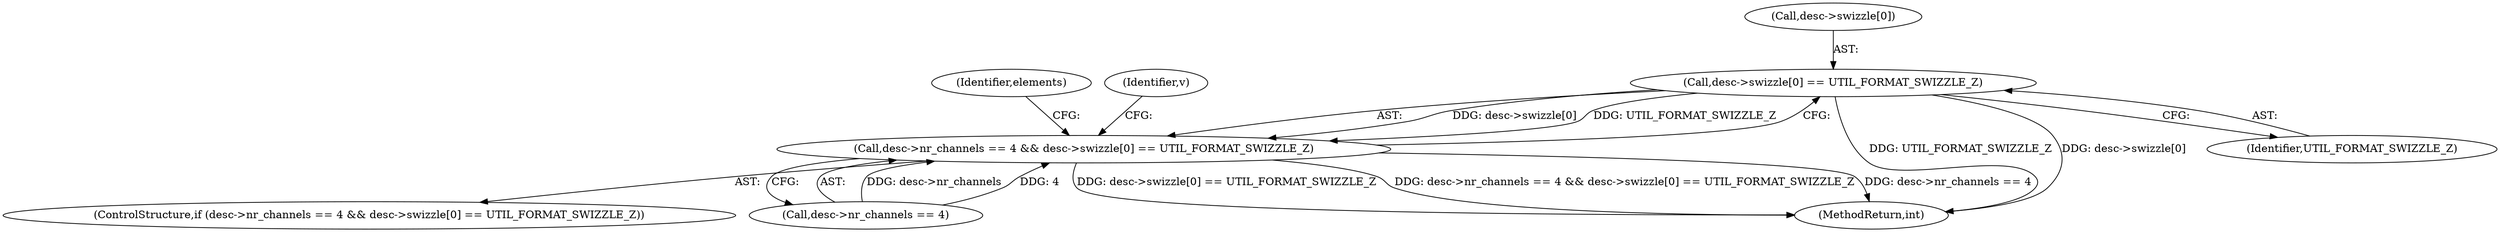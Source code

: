 digraph "0_virglrenderer_737c3350850ca4dbc5633b3bdb4118176ce59920@array" {
"1000489" [label="(Call,desc->swizzle[0] == UTIL_FORMAT_SWIZZLE_Z)"];
"1000483" [label="(Call,desc->nr_channels == 4 && desc->swizzle[0] == UTIL_FORMAT_SWIZZLE_Z)"];
"1000489" [label="(Call,desc->swizzle[0] == UTIL_FORMAT_SWIZZLE_Z)"];
"1000482" [label="(ControlStructure,if (desc->nr_channels == 4 && desc->swizzle[0] == UTIL_FORMAT_SWIZZLE_Z))"];
"1000484" [label="(Call,desc->nr_channels == 4)"];
"1000510" [label="(Identifier,elements)"];
"1000490" [label="(Call,desc->swizzle[0])"];
"1000483" [label="(Call,desc->nr_channels == 4 && desc->swizzle[0] == UTIL_FORMAT_SWIZZLE_Z)"];
"1000641" [label="(MethodReturn,int)"];
"1000500" [label="(Identifier,v)"];
"1000495" [label="(Identifier,UTIL_FORMAT_SWIZZLE_Z)"];
"1000489" -> "1000483"  [label="AST: "];
"1000489" -> "1000495"  [label="CFG: "];
"1000490" -> "1000489"  [label="AST: "];
"1000495" -> "1000489"  [label="AST: "];
"1000483" -> "1000489"  [label="CFG: "];
"1000489" -> "1000641"  [label="DDG: UTIL_FORMAT_SWIZZLE_Z"];
"1000489" -> "1000641"  [label="DDG: desc->swizzle[0]"];
"1000489" -> "1000483"  [label="DDG: desc->swizzle[0]"];
"1000489" -> "1000483"  [label="DDG: UTIL_FORMAT_SWIZZLE_Z"];
"1000483" -> "1000482"  [label="AST: "];
"1000483" -> "1000484"  [label="CFG: "];
"1000484" -> "1000483"  [label="AST: "];
"1000500" -> "1000483"  [label="CFG: "];
"1000510" -> "1000483"  [label="CFG: "];
"1000483" -> "1000641"  [label="DDG: desc->swizzle[0] == UTIL_FORMAT_SWIZZLE_Z"];
"1000483" -> "1000641"  [label="DDG: desc->nr_channels == 4 && desc->swizzle[0] == UTIL_FORMAT_SWIZZLE_Z"];
"1000483" -> "1000641"  [label="DDG: desc->nr_channels == 4"];
"1000484" -> "1000483"  [label="DDG: desc->nr_channels"];
"1000484" -> "1000483"  [label="DDG: 4"];
}
